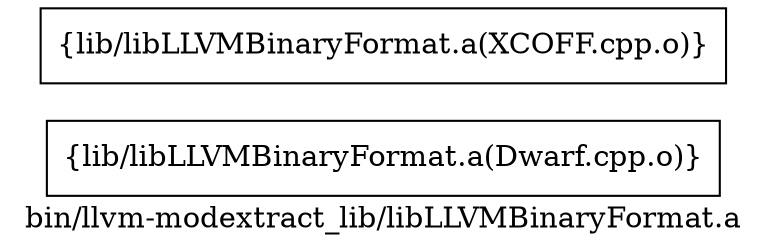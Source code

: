 digraph "bin/llvm-modextract_lib/libLLVMBinaryFormat.a" {
	label="bin/llvm-modextract_lib/libLLVMBinaryFormat.a";
	rankdir=LR;

	Node0x55af97344278 [shape=record,shape=box,group=0,label="{lib/libLLVMBinaryFormat.a(Dwarf.cpp.o)}"];
	Node0x55af973449f8 [shape=record,shape=box,group=0,label="{lib/libLLVMBinaryFormat.a(XCOFF.cpp.o)}"];
}
